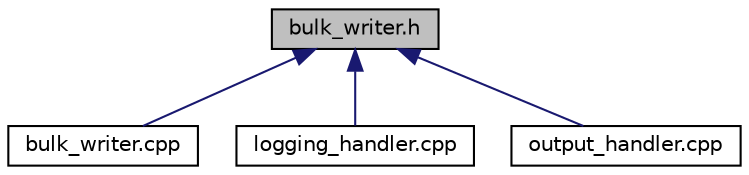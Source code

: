 digraph "bulk_writer.h"
{
  edge [fontname="Helvetica",fontsize="10",labelfontname="Helvetica",labelfontsize="10"];
  node [fontname="Helvetica",fontsize="10",shape=record];
  Node1 [label="bulk_writer.h",height=0.2,width=0.4,color="black", fillcolor="grey75", style="filled", fontcolor="black"];
  Node1 -> Node2 [dir="back",color="midnightblue",fontsize="10",style="solid",fontname="Helvetica"];
  Node2 [label="bulk_writer.cpp",height=0.2,width=0.4,color="black", fillcolor="white", style="filled",URL="$bulk__writer_8cpp.html"];
  Node1 -> Node3 [dir="back",color="midnightblue",fontsize="10",style="solid",fontname="Helvetica"];
  Node3 [label="logging_handler.cpp",height=0.2,width=0.4,color="black", fillcolor="white", style="filled",URL="$logging__handler_8cpp.html"];
  Node1 -> Node4 [dir="back",color="midnightblue",fontsize="10",style="solid",fontname="Helvetica"];
  Node4 [label="output_handler.cpp",height=0.2,width=0.4,color="black", fillcolor="white", style="filled",URL="$output__handler_8cpp.html"];
}
